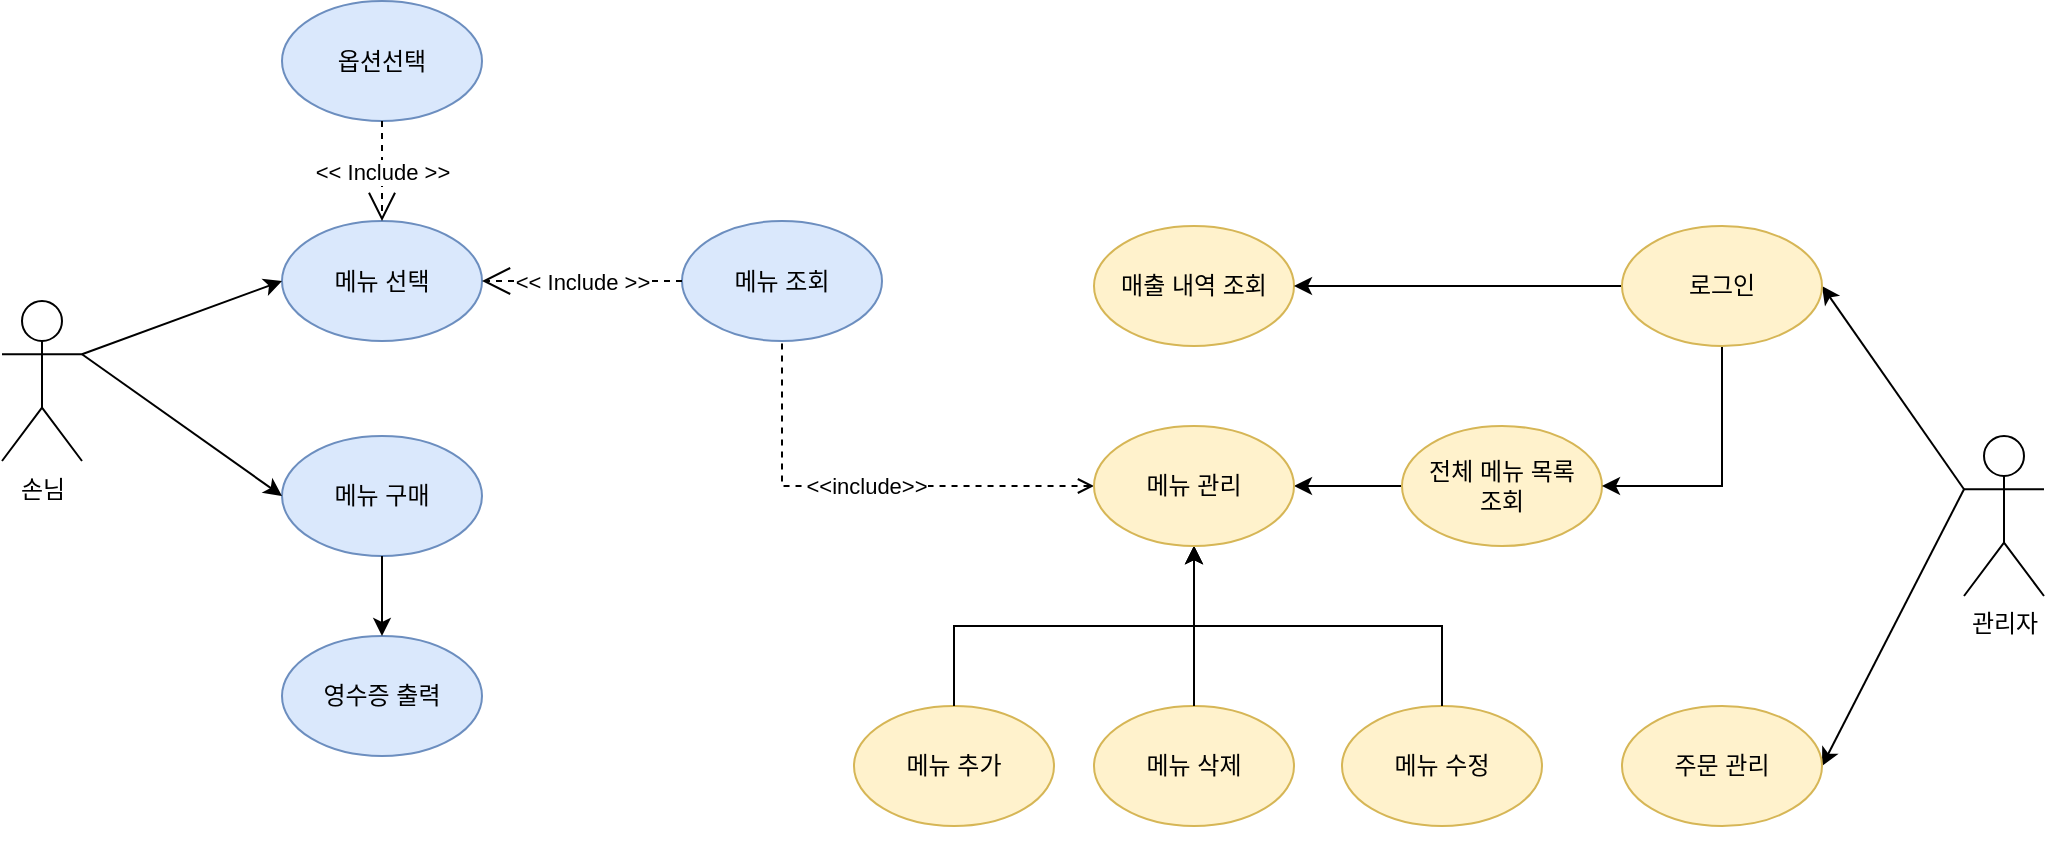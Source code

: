<mxfile version="15.1.0" type="device" pages="4"><diagram name="키오스크 use" id="W5pi7eqJXY3wimiiARVc"><mxGraphModel dx="1422" dy="794" grid="1" gridSize="10" guides="1" tooltips="1" connect="1" arrows="1" fold="1" page="1" pageScale="1" pageWidth="827" pageHeight="1169" background="#ffffff" math="0" shadow="0"><root><mxCell id="bdx2bq-TgTfmiOv8CQV6-0"/><mxCell id="bdx2bq-TgTfmiOv8CQV6-1" parent="bdx2bq-TgTfmiOv8CQV6-0"/><mxCell id="bdx2bq-TgTfmiOv8CQV6-34" style="rounded=0;orthogonalLoop=1;jettySize=auto;html=1;exitX=0;exitY=0.333;exitDx=0;exitDy=0;exitPerimeter=0;entryX=1;entryY=0.5;entryDx=0;entryDy=0;" parent="bdx2bq-TgTfmiOv8CQV6-1" source="bdx2bq-TgTfmiOv8CQV6-3" target="bdx2bq-TgTfmiOv8CQV6-20" edge="1"><mxGeometry relative="1" as="geometry"/></mxCell><mxCell id="bdx2bq-TgTfmiOv8CQV6-52" style="rounded=0;orthogonalLoop=1;jettySize=auto;html=1;exitX=0;exitY=0.333;exitDx=0;exitDy=0;exitPerimeter=0;entryX=1;entryY=0.5;entryDx=0;entryDy=0;endArrow=classic;endFill=1;" parent="bdx2bq-TgTfmiOv8CQV6-1" source="bdx2bq-TgTfmiOv8CQV6-3" target="bdx2bq-TgTfmiOv8CQV6-16" edge="1"><mxGeometry relative="1" as="geometry"/></mxCell><mxCell id="bdx2bq-TgTfmiOv8CQV6-3" value="관리자" style="shape=umlActor;verticalLabelPosition=bottom;verticalAlign=top;html=1;outlineConnect=0;" parent="bdx2bq-TgTfmiOv8CQV6-1" vertex="1"><mxGeometry x="1241" y="390" width="40" height="80" as="geometry"/></mxCell><mxCell id="bdx2bq-TgTfmiOv8CQV6-8" value="매출 내역 조회" style="ellipse;whiteSpace=wrap;html=1;fillColor=#fff2cc;strokeColor=#d6b656;" parent="bdx2bq-TgTfmiOv8CQV6-1" vertex="1"><mxGeometry x="806" y="285" width="100" height="60" as="geometry"/></mxCell><mxCell id="bdx2bq-TgTfmiOv8CQV6-9" value="메뉴 삭제" style="ellipse;whiteSpace=wrap;html=1;fillColor=#fff2cc;strokeColor=#d6b656;" parent="bdx2bq-TgTfmiOv8CQV6-1" vertex="1"><mxGeometry x="806" y="525" width="100" height="60" as="geometry"/></mxCell><mxCell id="bdx2bq-TgTfmiOv8CQV6-13" style="edgeStyle=orthogonalEdgeStyle;rounded=0;orthogonalLoop=1;jettySize=auto;html=1;exitX=0.5;exitY=1;exitDx=0;exitDy=0;" parent="bdx2bq-TgTfmiOv8CQV6-1" source="bdx2bq-TgTfmiOv8CQV6-9" target="bdx2bq-TgTfmiOv8CQV6-9" edge="1"><mxGeometry relative="1" as="geometry"/></mxCell><mxCell id="pL9c_qkuUS0WtvXLZrSc-11" value="&amp;lt;&amp;lt;include&amp;gt;&amp;gt;" style="edgeStyle=orthogonalEdgeStyle;rounded=0;orthogonalLoop=1;jettySize=auto;html=1;exitX=0;exitY=0.5;exitDx=0;exitDy=0;entryX=0.5;entryY=1;entryDx=0;entryDy=0;dashed=1;endArrow=none;endFill=0;startArrow=open;startFill=0;" parent="bdx2bq-TgTfmiOv8CQV6-1" source="bdx2bq-TgTfmiOv8CQV6-21" target="pL9c_qkuUS0WtvXLZrSc-9" edge="1"><mxGeometry relative="1" as="geometry"/></mxCell><mxCell id="hzVxOnlOxVgUZb-Kct-E-1" style="edgeStyle=orthogonalEdgeStyle;rounded=0;orthogonalLoop=1;jettySize=auto;html=1;exitX=0;exitY=0.5;exitDx=0;exitDy=0;entryX=1;entryY=0.5;entryDx=0;entryDy=0;" parent="bdx2bq-TgTfmiOv8CQV6-1" source="bdx2bq-TgTfmiOv8CQV6-14" target="bdx2bq-TgTfmiOv8CQV6-21" edge="1"><mxGeometry relative="1" as="geometry"/></mxCell><mxCell id="bdx2bq-TgTfmiOv8CQV6-14" value="전체 메뉴 목록 &lt;br&gt;조회" style="ellipse;whiteSpace=wrap;html=1;fillColor=#fff2cc;strokeColor=#d6b656;" parent="bdx2bq-TgTfmiOv8CQV6-1" vertex="1"><mxGeometry x="960" y="385" width="100" height="60" as="geometry"/></mxCell><mxCell id="bdx2bq-TgTfmiOv8CQV6-15" value="메뉴 수정" style="ellipse;whiteSpace=wrap;html=1;fillColor=#fff2cc;strokeColor=#d6b656;" parent="bdx2bq-TgTfmiOv8CQV6-1" vertex="1"><mxGeometry x="930" y="525" width="100" height="60" as="geometry"/></mxCell><mxCell id="bdx2bq-TgTfmiOv8CQV6-16" value="주문&amp;nbsp;관리" style="ellipse;whiteSpace=wrap;html=1;fillColor=#fff2cc;strokeColor=#d6b656;" parent="bdx2bq-TgTfmiOv8CQV6-1" vertex="1"><mxGeometry x="1070" y="525" width="100" height="60" as="geometry"/></mxCell><mxCell id="bdx2bq-TgTfmiOv8CQV6-17" value="메뉴 추가" style="ellipse;whiteSpace=wrap;html=1;fillColor=#fff2cc;strokeColor=#d6b656;" parent="bdx2bq-TgTfmiOv8CQV6-1" vertex="1"><mxGeometry x="686" y="525" width="100" height="60" as="geometry"/></mxCell><mxCell id="bdx2bq-TgTfmiOv8CQV6-46" style="edgeStyle=none;rounded=0;orthogonalLoop=1;jettySize=auto;html=1;exitX=0;exitY=0.5;exitDx=0;exitDy=0;entryX=1;entryY=0.5;entryDx=0;entryDy=0;endArrow=classic;endFill=1;" parent="bdx2bq-TgTfmiOv8CQV6-1" source="bdx2bq-TgTfmiOv8CQV6-20" target="bdx2bq-TgTfmiOv8CQV6-8" edge="1"><mxGeometry relative="1" as="geometry"/></mxCell><mxCell id="hzVxOnlOxVgUZb-Kct-E-0" style="edgeStyle=orthogonalEdgeStyle;rounded=0;orthogonalLoop=1;jettySize=auto;html=1;exitX=0.5;exitY=1;exitDx=0;exitDy=0;entryX=1;entryY=0.5;entryDx=0;entryDy=0;" parent="bdx2bq-TgTfmiOv8CQV6-1" source="bdx2bq-TgTfmiOv8CQV6-20" target="bdx2bq-TgTfmiOv8CQV6-14" edge="1"><mxGeometry relative="1" as="geometry"/></mxCell><mxCell id="bdx2bq-TgTfmiOv8CQV6-20" value="로그인" style="ellipse;whiteSpace=wrap;html=1;fillColor=#fff2cc;strokeColor=#d6b656;" parent="bdx2bq-TgTfmiOv8CQV6-1" vertex="1"><mxGeometry x="1070" y="285" width="100" height="60" as="geometry"/></mxCell><mxCell id="bdx2bq-TgTfmiOv8CQV6-49" style="edgeStyle=orthogonalEdgeStyle;rounded=0;orthogonalLoop=1;jettySize=auto;html=1;exitX=0.5;exitY=1;exitDx=0;exitDy=0;entryX=0.5;entryY=0;entryDx=0;entryDy=0;endArrow=none;endFill=0;startArrow=classic;startFill=1;" parent="bdx2bq-TgTfmiOv8CQV6-1" source="bdx2bq-TgTfmiOv8CQV6-21" target="bdx2bq-TgTfmiOv8CQV6-17" edge="1"><mxGeometry relative="1" as="geometry"/></mxCell><mxCell id="bdx2bq-TgTfmiOv8CQV6-50" style="edgeStyle=none;rounded=0;orthogonalLoop=1;jettySize=auto;html=1;exitX=0.5;exitY=1;exitDx=0;exitDy=0;entryX=0.5;entryY=0;entryDx=0;entryDy=0;endArrow=none;endFill=0;startArrow=classic;startFill=1;" parent="bdx2bq-TgTfmiOv8CQV6-1" source="bdx2bq-TgTfmiOv8CQV6-21" target="bdx2bq-TgTfmiOv8CQV6-9" edge="1"><mxGeometry relative="1" as="geometry"/></mxCell><mxCell id="bdx2bq-TgTfmiOv8CQV6-51" style="edgeStyle=orthogonalEdgeStyle;rounded=0;orthogonalLoop=1;jettySize=auto;html=1;exitX=0.5;exitY=1;exitDx=0;exitDy=0;entryX=0.5;entryY=0;entryDx=0;entryDy=0;endArrow=none;endFill=0;startArrow=classic;startFill=1;" parent="bdx2bq-TgTfmiOv8CQV6-1" source="bdx2bq-TgTfmiOv8CQV6-21" target="bdx2bq-TgTfmiOv8CQV6-15" edge="1"><mxGeometry relative="1" as="geometry"/></mxCell><mxCell id="bdx2bq-TgTfmiOv8CQV6-21" value="메뉴 관리" style="ellipse;whiteSpace=wrap;html=1;fillColor=#fff2cc;strokeColor=#d6b656;" parent="bdx2bq-TgTfmiOv8CQV6-1" vertex="1"><mxGeometry x="806" y="385" width="100" height="60" as="geometry"/></mxCell><mxCell id="pL9c_qkuUS0WtvXLZrSc-0" value="손님" style="shape=umlActor;verticalLabelPosition=bottom;verticalAlign=top;html=1;outlineConnect=0;" parent="bdx2bq-TgTfmiOv8CQV6-1" vertex="1"><mxGeometry x="260" y="322.5" width="40" height="80" as="geometry"/></mxCell><mxCell id="pL9c_qkuUS0WtvXLZrSc-1" value="옵션선택" style="ellipse;whiteSpace=wrap;html=1;fillColor=#dae8fc;strokeColor=#6c8ebf;" parent="bdx2bq-TgTfmiOv8CQV6-1" vertex="1"><mxGeometry x="400" y="172.5" width="100" height="60" as="geometry"/></mxCell><mxCell id="pL9c_qkuUS0WtvXLZrSc-2" value="메뉴 선택" style="ellipse;whiteSpace=wrap;html=1;fillColor=#dae8fc;strokeColor=#6c8ebf;" parent="bdx2bq-TgTfmiOv8CQV6-1" vertex="1"><mxGeometry x="400" y="282.5" width="100" height="60" as="geometry"/></mxCell><mxCell id="pL9c_qkuUS0WtvXLZrSc-3" value="메뉴 구매" style="ellipse;whiteSpace=wrap;html=1;direction=west;fillColor=#dae8fc;strokeColor=#6c8ebf;" parent="bdx2bq-TgTfmiOv8CQV6-1" vertex="1"><mxGeometry x="400" y="390" width="100" height="60" as="geometry"/></mxCell><mxCell id="pL9c_qkuUS0WtvXLZrSc-4" value="영수증 출력" style="ellipse;whiteSpace=wrap;html=1;fillColor=#dae8fc;strokeColor=#6c8ebf;" parent="bdx2bq-TgTfmiOv8CQV6-1" vertex="1"><mxGeometry x="400" y="490" width="100" height="60" as="geometry"/></mxCell><mxCell id="pL9c_qkuUS0WtvXLZrSc-5" value="" style="endArrow=classic;html=1;entryX=0;entryY=0.5;entryDx=0;entryDy=0;exitX=1;exitY=0.333;exitDx=0;exitDy=0;exitPerimeter=0;" parent="bdx2bq-TgTfmiOv8CQV6-1" source="pL9c_qkuUS0WtvXLZrSc-0" target="pL9c_qkuUS0WtvXLZrSc-2" edge="1"><mxGeometry width="50" height="50" relative="1" as="geometry"><mxPoint x="300" y="372.5" as="sourcePoint"/><mxPoint x="350" y="322.5" as="targetPoint"/></mxGeometry></mxCell><mxCell id="pL9c_qkuUS0WtvXLZrSc-6" value="" style="endArrow=classic;html=1;entryX=1;entryY=0.5;entryDx=0;entryDy=0;exitX=1;exitY=0.333;exitDx=0;exitDy=0;exitPerimeter=0;" parent="bdx2bq-TgTfmiOv8CQV6-1" source="pL9c_qkuUS0WtvXLZrSc-0" target="pL9c_qkuUS0WtvXLZrSc-3" edge="1"><mxGeometry width="50" height="50" relative="1" as="geometry"><mxPoint x="350" y="402.5" as="sourcePoint"/><mxPoint x="400" y="352.5" as="targetPoint"/><Array as="points"/></mxGeometry></mxCell><mxCell id="pL9c_qkuUS0WtvXLZrSc-7" value="" style="endArrow=classic;html=1;exitX=0.5;exitY=0;exitDx=0;exitDy=0;entryX=0.5;entryY=0;entryDx=0;entryDy=0;" parent="bdx2bq-TgTfmiOv8CQV6-1" source="pL9c_qkuUS0WtvXLZrSc-3" target="pL9c_qkuUS0WtvXLZrSc-4" edge="1"><mxGeometry width="50" height="50" relative="1" as="geometry"><mxPoint x="510" y="432.5" as="sourcePoint"/><mxPoint x="560" y="382.5" as="targetPoint"/></mxGeometry></mxCell><mxCell id="pL9c_qkuUS0WtvXLZrSc-8" value="&amp;lt;&amp;lt; Include &amp;gt;&amp;gt;" style="endArrow=open;endSize=12;dashed=1;html=1;exitX=0.5;exitY=1;exitDx=0;exitDy=0;entryX=0.5;entryY=0;entryDx=0;entryDy=0;" parent="bdx2bq-TgTfmiOv8CQV6-1" source="pL9c_qkuUS0WtvXLZrSc-1" target="pL9c_qkuUS0WtvXLZrSc-2" edge="1"><mxGeometry width="160" relative="1" as="geometry"><mxPoint x="480" y="372.5" as="sourcePoint"/><mxPoint x="640" y="372.5" as="targetPoint"/></mxGeometry></mxCell><mxCell id="pL9c_qkuUS0WtvXLZrSc-9" value="메뉴 조회" style="ellipse;whiteSpace=wrap;html=1;fillColor=#dae8fc;strokeColor=#6c8ebf;" parent="bdx2bq-TgTfmiOv8CQV6-1" vertex="1"><mxGeometry x="600" y="282.5" width="100" height="60" as="geometry"/></mxCell><mxCell id="pL9c_qkuUS0WtvXLZrSc-10" value="&amp;lt;&amp;lt; Include &amp;gt;&amp;gt;" style="endArrow=open;endSize=12;dashed=1;html=1;exitX=0;exitY=0.5;exitDx=0;exitDy=0;entryX=1;entryY=0.5;entryDx=0;entryDy=0;" parent="bdx2bq-TgTfmiOv8CQV6-1" source="pL9c_qkuUS0WtvXLZrSc-9" target="pL9c_qkuUS0WtvXLZrSc-2" edge="1"><mxGeometry width="160" relative="1" as="geometry"><mxPoint x="460" y="242.5" as="sourcePoint"/><mxPoint x="460" y="292.5" as="targetPoint"/></mxGeometry></mxCell></root></mxGraphModel></diagram><diagram name="고객(최종)" id="PJmGmETXR-lM1lDgx01o"><mxGraphModel dx="1422" dy="794" grid="1" gridSize="10" guides="1" tooltips="1" connect="1" arrows="1" fold="1" page="1" pageScale="1" pageWidth="827" pageHeight="1169" math="0" shadow="0"><root><mxCell id="Ragdrw145spmiI0KgBXr-0"/><mxCell id="Ragdrw145spmiI0KgBXr-1" parent="Ragdrw145spmiI0KgBXr-0"/><mxCell id="Ragdrw145spmiI0KgBXr-2" value="저장된 메뉴&lt;br&gt;&amp;nbsp;불러오기" style="shape=parallelogram;perimeter=parallelogramPerimeter;whiteSpace=wrap;html=1;fixedSize=1;" vertex="1" parent="Ragdrw145spmiI0KgBXr-1"><mxGeometry x="652" y="170" width="120" height="60" as="geometry"/></mxCell><mxCell id="Ragdrw145spmiI0KgBXr-3" value="고객" style="rounded=1;whiteSpace=wrap;html=1;" vertex="1" parent="Ragdrw145spmiI0KgBXr-1"><mxGeometry x="430" y="280" width="120" height="60" as="geometry"/></mxCell><mxCell id="Ragdrw145spmiI0KgBXr-4" value="메뉴 조회" style="rounded=0;whiteSpace=wrap;html=1;" vertex="1" parent="Ragdrw145spmiI0KgBXr-1"><mxGeometry x="652" y="280" width="120" height="60" as="geometry"/></mxCell><mxCell id="Ragdrw145spmiI0KgBXr-5" value="메뉴 선택" style="rounded=0;whiteSpace=wrap;html=1;" vertex="1" parent="Ragdrw145spmiI0KgBXr-1"><mxGeometry x="652" y="390" width="120" height="60" as="geometry"/></mxCell><mxCell id="Ragdrw145spmiI0KgBXr-6" value="옵션 선택" style="rhombus;whiteSpace=wrap;html=1;" vertex="1" parent="Ragdrw145spmiI0KgBXr-1"><mxGeometry x="640" y="510" width="144" height="80" as="geometry"/></mxCell><mxCell id="Ragdrw145spmiI0KgBXr-7" value="" style="endArrow=classic;html=1;exitX=0.5;exitY=1;exitDx=0;exitDy=0;entryX=0.5;entryY=0;entryDx=0;entryDy=0;" edge="1" parent="Ragdrw145spmiI0KgBXr-1" source="Ragdrw145spmiI0KgBXr-6" target="Ragdrw145spmiI0KgBXr-11"><mxGeometry relative="1" as="geometry"><mxPoint x="650" y="750" as="sourcePoint"/><mxPoint x="644" y="620" as="targetPoint"/></mxGeometry></mxCell><mxCell id="Ragdrw145spmiI0KgBXr-8" value="YES" style="edgeLabel;resizable=0;html=1;align=center;verticalAlign=middle;" connectable="0" vertex="1" parent="Ragdrw145spmiI0KgBXr-7"><mxGeometry relative="1" as="geometry"/></mxCell><mxCell id="Ragdrw145spmiI0KgBXr-9" value="NO" style="endArrow=classic;html=1;exitX=1;exitY=0.5;exitDx=0;exitDy=0;entryX=1;entryY=0.5;entryDx=0;entryDy=0;edgeStyle=orthogonalEdgeStyle;" edge="1" parent="Ragdrw145spmiI0KgBXr-1" source="Ragdrw145spmiI0KgBXr-6" target="Ragdrw145spmiI0KgBXr-13"><mxGeometry relative="1" as="geometry"><mxPoint x="790" y="550" as="sourcePoint"/><mxPoint x="784" y="740" as="targetPoint"/><Array as="points"><mxPoint x="830" y="550"/><mxPoint x="830" y="760"/></Array></mxGeometry></mxCell><mxCell id="Ragdrw145spmiI0KgBXr-10" value="NO" style="edgeLabel;resizable=0;html=1;align=center;verticalAlign=middle;" connectable="0" vertex="1" parent="Ragdrw145spmiI0KgBXr-9"><mxGeometry relative="1" as="geometry"><mxPoint y="-4" as="offset"/></mxGeometry></mxCell><mxCell id="Ragdrw145spmiI0KgBXr-11" value="추가 금액" style="rounded=0;whiteSpace=wrap;html=1;" vertex="1" parent="Ragdrw145spmiI0KgBXr-1"><mxGeometry x="652" y="630" width="120" height="60" as="geometry"/></mxCell><mxCell id="Ragdrw145spmiI0KgBXr-12" value="" style="endArrow=classic;html=1;exitX=0.5;exitY=1;exitDx=0;exitDy=0;entryX=0.5;entryY=0;entryDx=0;entryDy=0;" edge="1" parent="Ragdrw145spmiI0KgBXr-1" source="Ragdrw145spmiI0KgBXr-11" target="Ragdrw145spmiI0KgBXr-13"><mxGeometry width="50" height="50" relative="1" as="geometry"><mxPoint x="680" y="770" as="sourcePoint"/><mxPoint x="640" y="800" as="targetPoint"/></mxGeometry></mxCell><mxCell id="ZtacDN1CnHcmPvgqfP3o-1" value="" style="edgeStyle=orthogonalEdgeStyle;rounded=0;orthogonalLoop=1;jettySize=auto;html=1;" edge="1" parent="Ragdrw145spmiI0KgBXr-1" source="Ragdrw145spmiI0KgBXr-13" target="ZtacDN1CnHcmPvgqfP3o-0"><mxGeometry relative="1" as="geometry"/></mxCell><mxCell id="Ragdrw145spmiI0KgBXr-13" value="결제" style="rounded=0;whiteSpace=wrap;html=1;" vertex="1" parent="Ragdrw145spmiI0KgBXr-1"><mxGeometry x="652" y="730" width="120" height="60" as="geometry"/></mxCell><mxCell id="Ragdrw145spmiI0KgBXr-14" value="" style="endArrow=classic;html=1;exitX=1;exitY=0.5;exitDx=0;exitDy=0;entryX=0;entryY=0.5;entryDx=0;entryDy=0;" edge="1" parent="Ragdrw145spmiI0KgBXr-1" source="Ragdrw145spmiI0KgBXr-3" target="Ragdrw145spmiI0KgBXr-4"><mxGeometry width="50" height="50" relative="1" as="geometry"><mxPoint x="550" y="320" as="sourcePoint"/><mxPoint x="650" y="310" as="targetPoint"/></mxGeometry></mxCell><mxCell id="Ragdrw145spmiI0KgBXr-15" value="" style="endArrow=classic;html=1;exitX=0.5;exitY=1;exitDx=0;exitDy=0;entryX=0.5;entryY=0;entryDx=0;entryDy=0;" edge="1" parent="Ragdrw145spmiI0KgBXr-1" source="Ragdrw145spmiI0KgBXr-4" target="Ragdrw145spmiI0KgBXr-5"><mxGeometry width="50" height="50" relative="1" as="geometry"><mxPoint x="630" y="430" as="sourcePoint"/><mxPoint x="714" y="380" as="targetPoint"/></mxGeometry></mxCell><mxCell id="Ragdrw145spmiI0KgBXr-16" value="" style="endArrow=classic;html=1;entryX=0.5;entryY=0;entryDx=0;entryDy=0;exitX=0.5;exitY=1;exitDx=0;exitDy=0;" edge="1" parent="Ragdrw145spmiI0KgBXr-1" source="Ragdrw145spmiI0KgBXr-5" target="Ragdrw145spmiI0KgBXr-6"><mxGeometry width="50" height="50" relative="1" as="geometry"><mxPoint x="630" y="670" as="sourcePoint"/><mxPoint x="680" y="620" as="targetPoint"/></mxGeometry></mxCell><mxCell id="Ragdrw145spmiI0KgBXr-17" value="" style="endArrow=classic;html=1;exitX=0.5;exitY=1;exitDx=0;exitDy=0;entryX=0.5;entryY=0;entryDx=0;entryDy=0;" edge="1" parent="Ragdrw145spmiI0KgBXr-1" source="Ragdrw145spmiI0KgBXr-2" target="Ragdrw145spmiI0KgBXr-4"><mxGeometry width="50" height="50" relative="1" as="geometry"><mxPoint x="630" y="430" as="sourcePoint"/><mxPoint x="680" y="380" as="targetPoint"/></mxGeometry></mxCell><mxCell id="Ragdrw145spmiI0KgBXr-19" value="영수증 출력" style="rhombus;whiteSpace=wrap;html=1;" vertex="1" parent="Ragdrw145spmiI0KgBXr-1"><mxGeometry x="640" y="960" width="144" height="80" as="geometry"/></mxCell><mxCell id="Ragdrw145spmiI0KgBXr-20" value="NO" style="endArrow=classic;html=1;exitX=1;exitY=0.5;exitDx=0;exitDy=0;entryX=1;entryY=0.5;entryDx=0;entryDy=0;edgeStyle=orthogonalEdgeStyle;" edge="1" parent="Ragdrw145spmiI0KgBXr-1" source="Ragdrw145spmiI0KgBXr-19" target="Ragdrw145spmiI0KgBXr-24"><mxGeometry relative="1" as="geometry"><mxPoint x="792.0" y="990" as="sourcePoint"/><mxPoint x="784" y="1080" as="targetPoint"/><Array as="points"><mxPoint x="830" y="1000"/><mxPoint x="830" y="1120"/></Array></mxGeometry></mxCell><mxCell id="Ragdrw145spmiI0KgBXr-21" value="NO" style="edgeLabel;resizable=0;html=1;align=center;verticalAlign=middle;" connectable="0" vertex="1" parent="Ragdrw145spmiI0KgBXr-20"><mxGeometry relative="1" as="geometry"/></mxCell><mxCell id="Ragdrw145spmiI0KgBXr-22" value="NO" style="endArrow=classic;html=1;exitX=0.5;exitY=1;exitDx=0;exitDy=0;entryX=0.5;entryY=0;entryDx=0;entryDy=0;" edge="1" parent="Ragdrw145spmiI0KgBXr-1" target="Ragdrw145spmiI0KgBXr-24" source="Ragdrw145spmiI0KgBXr-19"><mxGeometry relative="1" as="geometry"><mxPoint x="640" y="1000" as="sourcePoint"/><mxPoint x="640" y="1080" as="targetPoint"/><mxPoint as="offset"/></mxGeometry></mxCell><mxCell id="Ragdrw145spmiI0KgBXr-23" value="YES" style="edgeLabel;resizable=0;html=1;align=center;verticalAlign=middle;" connectable="0" vertex="1" parent="Ragdrw145spmiI0KgBXr-22"><mxGeometry relative="1" as="geometry"/></mxCell><mxCell id="N999GDfpPTPam40AO7CW-1" value="" style="edgeStyle=orthogonalEdgeStyle;rounded=0;orthogonalLoop=1;jettySize=auto;html=1;" edge="1" parent="Ragdrw145spmiI0KgBXr-1" source="Ragdrw145spmiI0KgBXr-24" target="Ragdrw145spmiI0KgBXr-26"><mxGeometry relative="1" as="geometry"/></mxCell><mxCell id="Ragdrw145spmiI0KgBXr-24" value="구매 확정" style="rounded=0;whiteSpace=wrap;html=1;" vertex="1" parent="Ragdrw145spmiI0KgBXr-1"><mxGeometry x="640" y="1090" width="146" height="60" as="geometry"/></mxCell><mxCell id="Ragdrw145spmiI0KgBXr-26" value="주문관리&lt;br&gt;연결&lt;br&gt;&lt;span style=&quot;font-size: 20px&quot;&gt;①&lt;/span&gt;" style="ellipse;whiteSpace=wrap;html=1;aspect=fixed;" vertex="1" parent="Ragdrw145spmiI0KgBXr-1"><mxGeometry x="673" y="1209" width="80" height="80" as="geometry"/></mxCell><mxCell id="Ragdrw145spmiI0KgBXr-27" value="- Session으로 임시보관" style="text;html=1;strokeColor=none;fillColor=none;align=center;verticalAlign=middle;whiteSpace=wrap;rounded=0;fontStyle=0" vertex="1" parent="Ragdrw145spmiI0KgBXr-1"><mxGeometry x="484.5" y="1110" width="134" height="20" as="geometry"/></mxCell><mxCell id="ZtacDN1CnHcmPvgqfP3o-7" value="NO" style="edgeStyle=orthogonalEdgeStyle;rounded=0;orthogonalLoop=1;jettySize=auto;html=1;exitX=1;exitY=0.5;exitDx=0;exitDy=0;entryX=1;entryY=0.5;entryDx=0;entryDy=0;" edge="1" parent="Ragdrw145spmiI0KgBXr-1" source="ZtacDN1CnHcmPvgqfP3o-0" target="Ragdrw145spmiI0KgBXr-5"><mxGeometry relative="1" as="geometry"><Array as="points"><mxPoint x="880" y="880"/><mxPoint x="880" y="420"/></Array></mxGeometry></mxCell><mxCell id="ZtacDN1CnHcmPvgqfP3o-8" value="YES" style="edgeStyle=orthogonalEdgeStyle;rounded=0;orthogonalLoop=1;jettySize=auto;html=1;" edge="1" parent="Ragdrw145spmiI0KgBXr-1" source="ZtacDN1CnHcmPvgqfP3o-0" target="Ragdrw145spmiI0KgBXr-19"><mxGeometry relative="1" as="geometry"/></mxCell><mxCell id="ZtacDN1CnHcmPvgqfP3o-0" value="결제 성공여부" style="rhombus;whiteSpace=wrap;html=1;rounded=0;" vertex="1" parent="Ragdrw145spmiI0KgBXr-1"><mxGeometry x="638.5" y="840" width="147" height="80" as="geometry"/></mxCell><mxCell id="ZtacDN1CnHcmPvgqfP3o-2" value="" style="strokeWidth=2;html=1;shape=mxgraph.flowchart.annotation_2;align=left;labelPosition=right;pointerEvents=1;rotation=-180;" vertex="1" parent="Ragdrw145spmiI0KgBXr-1"><mxGeometry x="623" y="860" width="20" height="40" as="geometry"/></mxCell><mxCell id="ZtacDN1CnHcmPvgqfP3o-3" value="시간내에 결제(30초)" style="text;html=1;strokeColor=none;fillColor=none;align=center;verticalAlign=middle;whiteSpace=wrap;rounded=0;" vertex="1" parent="Ragdrw145spmiI0KgBXr-1"><mxGeometry x="503" y="870" width="120" height="20" as="geometry"/></mxCell><mxCell id="ZtacDN1CnHcmPvgqfP3o-10" value="" style="strokeWidth=2;html=1;shape=mxgraph.flowchart.annotation_2;align=left;labelPosition=right;pointerEvents=1;" vertex="1" parent="Ragdrw145spmiI0KgBXr-1"><mxGeometry x="766" y="180" width="20" height="40" as="geometry"/></mxCell><mxCell id="ZtacDN1CnHcmPvgqfP3o-11" value="- 최초 1회만 DB에서 불러온다&lt;br&gt;- 수정이 없을 때는 저장된 데이터를 불러온다" style="text;html=1;strokeColor=none;fillColor=none;align=left;verticalAlign=middle;whiteSpace=wrap;rounded=0;" vertex="1" parent="Ragdrw145spmiI0KgBXr-1"><mxGeometry x="784" y="190" width="250" height="20" as="geometry"/></mxCell><mxCell id="ZtacDN1CnHcmPvgqfP3o-12" value="" style="strokeWidth=2;html=1;shape=mxgraph.flowchart.annotation_2;align=left;labelPosition=right;pointerEvents=1;rotation=-180;" vertex="1" parent="Ragdrw145spmiI0KgBXr-1"><mxGeometry x="618.5" y="1100" width="20" height="40" as="geometry"/></mxCell></root></mxGraphModel></diagram><diagram name="관리자연결/로그인" id="ybm_GI4gCHDGLOy2ZY4P"><mxGraphModel dx="1422" dy="794" grid="1" gridSize="10" guides="1" tooltips="1" connect="1" arrows="1" fold="1" page="1" pageScale="1" pageWidth="827" pageHeight="1169" math="0" shadow="0"><root><mxCell id="WdRVpk95okte3Zos3IO3-0"/><mxCell id="WdRVpk95okte3Zos3IO3-1" parent="WdRVpk95okte3Zos3IO3-0"/><mxCell id="CqzbUbmzoEdwaM6lPg6l-0" value="" style="edgeStyle=orthogonalEdgeStyle;rounded=0;orthogonalLoop=1;jettySize=auto;html=1;fontColor=#000000;" edge="1" parent="WdRVpk95okte3Zos3IO3-1" source="WdRVpk95okte3Zos3IO3-2" target="WdRVpk95okte3Zos3IO3-3"><mxGeometry relative="1" as="geometry"/></mxCell><mxCell id="WdRVpk95okte3Zos3IO3-2" value="고객&lt;br&gt;①" style="ellipse;whiteSpace=wrap;html=1;aspect=fixed;fontSize=20;" vertex="1" parent="WdRVpk95okte3Zos3IO3-1"><mxGeometry x="54" y="20" width="80" height="80" as="geometry"/></mxCell><mxCell id="WdRVpk95okte3Zos3IO3-3" value="주문관리" style="whiteSpace=wrap;html=1;" vertex="1" parent="WdRVpk95okte3Zos3IO3-1"><mxGeometry x="194" y="30" width="120" height="60" as="geometry"/></mxCell><mxCell id="WdRVpk95okte3Zos3IO3-5" value="" style="endArrow=classic;html=1;exitX=0.5;exitY=1;exitDx=0;exitDy=0;entryX=0.5;entryY=0;entryDx=0;entryDy=0;" edge="1" parent="WdRVpk95okte3Zos3IO3-1" source="WdRVpk95okte3Zos3IO3-3" target="WdRVpk95okte3Zos3IO3-6"><mxGeometry width="50" height="50" relative="1" as="geometry"><mxPoint x="384" y="100" as="sourcePoint"/><mxPoint x="374" y="-70" as="targetPoint"/></mxGeometry></mxCell><mxCell id="WdRVpk95okte3Zos3IO3-6" value="주문 취소" style="rhombus;whiteSpace=wrap;html=1;" vertex="1" parent="WdRVpk95okte3Zos3IO3-1"><mxGeometry x="182" y="130" width="144" height="80" as="geometry"/></mxCell><mxCell id="WdRVpk95okte3Zos3IO3-7" value="" style="endArrow=classic;html=1;exitX=0.5;exitY=1;exitDx=0;exitDy=0;entryX=0.5;entryY=0;entryDx=0;entryDy=0;" edge="1" parent="WdRVpk95okte3Zos3IO3-1" source="WdRVpk95okte3Zos3IO3-6" target="WdRVpk95okte3Zos3IO3-9"><mxGeometry relative="1" as="geometry"><mxPoint x="334" y="230" as="sourcePoint"/><mxPoint x="434" y="230" as="targetPoint"/></mxGeometry></mxCell><mxCell id="WdRVpk95okte3Zos3IO3-8" value="YES" style="edgeLabel;resizable=0;html=1;align=center;verticalAlign=middle;" connectable="0" vertex="1" parent="WdRVpk95okte3Zos3IO3-7"><mxGeometry relative="1" as="geometry"/></mxCell><mxCell id="WdRVpk95okte3Zos3IO3-9" value="취소 완료 및 &lt;br&gt;환불 처리" style="whiteSpace=wrap;html=1;" vertex="1" parent="WdRVpk95okte3Zos3IO3-1"><mxGeometry x="194" y="250" width="120" height="60" as="geometry"/></mxCell><mxCell id="WdRVpk95okte3Zos3IO3-10" value="" style="endArrow=classic;html=1;exitX=1;exitY=0.5;exitDx=0;exitDy=0;" edge="1" parent="WdRVpk95okte3Zos3IO3-1" source="WdRVpk95okte3Zos3IO3-6"><mxGeometry relative="1" as="geometry"><mxPoint x="326" y="169.5" as="sourcePoint"/><mxPoint x="394" y="170" as="targetPoint"/></mxGeometry></mxCell><mxCell id="WdRVpk95okte3Zos3IO3-11" value="NO" style="edgeLabel;resizable=0;html=1;align=center;verticalAlign=middle;" connectable="0" vertex="1" parent="WdRVpk95okte3Zos3IO3-10"><mxGeometry relative="1" as="geometry"/></mxCell><mxCell id="WdRVpk95okte3Zos3IO3-12" value="구매확정 완료" style="whiteSpace=wrap;html=1;" vertex="1" parent="WdRVpk95okte3Zos3IO3-1"><mxGeometry x="394" y="140" width="120" height="60" as="geometry"/></mxCell><mxCell id="WdRVpk95okte3Zos3IO3-13" value="" style="endArrow=none;html=1;" edge="1" parent="WdRVpk95okte3Zos3IO3-1"><mxGeometry width="50" height="50" relative="1" as="geometry"><mxPoint x="4" y="330" as="sourcePoint"/><mxPoint x="824" y="330" as="targetPoint"/></mxGeometry></mxCell><mxCell id="WdRVpk95okte3Zos3IO3-14" value="관리자 페이지 접속" style="rounded=1;whiteSpace=wrap;html=1;" vertex="1" parent="WdRVpk95okte3Zos3IO3-1"><mxGeometry x="34" y="404" width="120" height="60" as="geometry"/></mxCell><mxCell id="WdRVpk95okte3Zos3IO3-15" value="로그인" style="whiteSpace=wrap;html=1;" vertex="1" parent="WdRVpk95okte3Zos3IO3-1"><mxGeometry x="214" y="404" width="120" height="60" as="geometry"/></mxCell><mxCell id="WdRVpk95okte3Zos3IO3-16" value="비밀번호 확인" style="rhombus;whiteSpace=wrap;html=1;" vertex="1" parent="WdRVpk95okte3Zos3IO3-1"><mxGeometry x="202" y="504" width="144" height="80" as="geometry"/></mxCell><mxCell id="WdRVpk95okte3Zos3IO3-17" value="로그인 성공" style="shape=document;whiteSpace=wrap;html=1;boundedLbl=1;" vertex="1" parent="WdRVpk95okte3Zos3IO3-1"><mxGeometry x="214" y="624" width="120" height="50" as="geometry"/></mxCell><mxCell id="WdRVpk95okte3Zos3IO3-18" value="②" style="ellipse;whiteSpace=wrap;html=1;aspect=fixed;fontSize=20;" vertex="1" parent="WdRVpk95okte3Zos3IO3-1"><mxGeometry x="234" y="714" width="80" height="80" as="geometry"/></mxCell><mxCell id="WdRVpk95okte3Zos3IO3-19" value="" style="endArrow=classic;html=1;fontSize=20;exitX=1;exitY=0.5;exitDx=0;exitDy=0;entryX=1;entryY=0.5;entryDx=0;entryDy=0;" edge="1" parent="WdRVpk95okte3Zos3IO3-1" source="WdRVpk95okte3Zos3IO3-16" target="WdRVpk95okte3Zos3IO3-15"><mxGeometry relative="1" as="geometry"><mxPoint x="338" y="543.41" as="sourcePoint"/><mxPoint x="414" y="374" as="targetPoint"/><Array as="points"><mxPoint x="414" y="544"/><mxPoint x="414" y="434"/></Array></mxGeometry></mxCell><mxCell id="WdRVpk95okte3Zos3IO3-20" value="NO" style="edgeLabel;resizable=0;html=1;align=center;verticalAlign=middle;" connectable="0" vertex="1" parent="WdRVpk95okte3Zos3IO3-19"><mxGeometry relative="1" as="geometry"/></mxCell><mxCell id="WdRVpk95okte3Zos3IO3-21" value="" style="endArrow=classic;html=1;fontSize=20;exitX=0.5;exitY=1;exitDx=0;exitDy=0;entryX=0.5;entryY=0;entryDx=0;entryDy=0;" edge="1" parent="WdRVpk95okte3Zos3IO3-1" source="WdRVpk95okte3Zos3IO3-16" target="WdRVpk95okte3Zos3IO3-17"><mxGeometry relative="1" as="geometry"><mxPoint x="274" y="484.0" as="sourcePoint"/><mxPoint x="374" y="484.0" as="targetPoint"/></mxGeometry></mxCell><mxCell id="WdRVpk95okte3Zos3IO3-22" value="YES" style="edgeLabel;resizable=0;html=1;align=center;verticalAlign=middle;" connectable="0" vertex="1" parent="WdRVpk95okte3Zos3IO3-21"><mxGeometry relative="1" as="geometry"/></mxCell><mxCell id="WdRVpk95okte3Zos3IO3-24" value="" style="endArrow=classic;html=1;fontSize=20;exitX=0.5;exitY=1;exitDx=0;exitDy=0;entryX=0.5;entryY=0;entryDx=0;entryDy=0;" edge="1" parent="WdRVpk95okte3Zos3IO3-1" source="WdRVpk95okte3Zos3IO3-15" target="WdRVpk95okte3Zos3IO3-16"><mxGeometry width="50" height="50" relative="1" as="geometry"><mxPoint x="273.41" y="459" as="sourcePoint"/><mxPoint x="273.41" y="504" as="targetPoint"/></mxGeometry></mxCell><mxCell id="WdRVpk95okte3Zos3IO3-25" value="" style="endArrow=classic;html=1;fontSize=20;entryX=0.5;entryY=0;entryDx=0;entryDy=0;" edge="1" parent="WdRVpk95okte3Zos3IO3-1" target="WdRVpk95okte3Zos3IO3-18"><mxGeometry width="50" height="50" relative="1" as="geometry"><mxPoint x="274" y="668" as="sourcePoint"/><mxPoint x="294" y="424" as="targetPoint"/></mxGeometry></mxCell><mxCell id="WdRVpk95okte3Zos3IO3-26" value="&lt;font style=&quot;font-size: 12px&quot;&gt;- Session에서 List내용 삭제 후 저장&lt;/font&gt;" style="text;html=1;strokeColor=none;fillColor=none;align=center;verticalAlign=middle;whiteSpace=wrap;rounded=0;fontSize=20;fontColor=#170000;" vertex="1" parent="WdRVpk95okte3Zos3IO3-1"><mxGeometry x="334" y="270" width="194" height="20" as="geometry"/></mxCell><mxCell id="CqzbUbmzoEdwaM6lPg6l-1" value="" style="strokeWidth=2;html=1;shape=mxgraph.flowchart.annotation_2;align=left;labelPosition=right;pointerEvents=1;fontColor=#000000;" vertex="1" parent="WdRVpk95okte3Zos3IO3-1"><mxGeometry x="314" y="40" width="20" height="40" as="geometry"/></mxCell><mxCell id="CqzbUbmzoEdwaM6lPg6l-2" value="- 고객이 주문한 주문내역 확인" style="text;html=1;strokeColor=none;fillColor=none;align=center;verticalAlign=middle;whiteSpace=wrap;rounded=0;fontColor=#000000;" vertex="1" parent="WdRVpk95okte3Zos3IO3-1"><mxGeometry x="334" y="50" width="170" height="20" as="geometry"/></mxCell><mxCell id="CqzbUbmzoEdwaM6lPg6l-3" value="" style="strokeWidth=2;html=1;shape=mxgraph.flowchart.annotation_2;align=left;labelPosition=right;pointerEvents=1;fontColor=#000000;" vertex="1" parent="WdRVpk95okte3Zos3IO3-1"><mxGeometry x="314" y="260" width="20" height="40" as="geometry"/></mxCell><mxCell id="CqzbUbmzoEdwaM6lPg6l-5" value="" style="endArrow=classic;startArrow=classic;html=1;fontColor=#170000;exitX=1;exitY=0.5;exitDx=0;exitDy=0;entryX=0;entryY=0.5;entryDx=0;entryDy=0;" edge="1" parent="WdRVpk95okte3Zos3IO3-1" source="WdRVpk95okte3Zos3IO3-14" target="WdRVpk95okte3Zos3IO3-15"><mxGeometry width="50" height="50" relative="1" as="geometry"><mxPoint x="540" y="800" as="sourcePoint"/><mxPoint x="590" y="750" as="targetPoint"/></mxGeometry></mxCell></root></mxGraphModel></diagram><diagram name="관리자 상품관리" id="iTVXjqIIUv1BrLBsfzjj"><mxGraphModel dx="1422" dy="1963" grid="1" gridSize="10" guides="1" tooltips="1" connect="1" arrows="1" fold="1" page="1" pageScale="1" pageWidth="827" pageHeight="1169" background="#ffffff" math="0" shadow="0"><root><mxCell id="_vW_CtrZc3dBZaglODaG-0"/><mxCell id="_vW_CtrZc3dBZaglODaG-1" parent="_vW_CtrZc3dBZaglODaG-0"/><mxCell id="gYhn4b-y5S91NOG0u6M--1" style="edgeStyle=orthogonalEdgeStyle;rounded=0;orthogonalLoop=1;jettySize=auto;html=1;exitX=0.5;exitY=1;exitDx=0;exitDy=0;entryX=0.5;entryY=0;entryDx=0;entryDy=0;" parent="_vW_CtrZc3dBZaglODaG-1" source="mdIt4jO1QlUub3Uxq0Mg-7" target="gYhn4b-y5S91NOG0u6M--0" edge="1"><mxGeometry relative="1" as="geometry"/></mxCell><mxCell id="gYhn4b-y5S91NOG0u6M--2" style="edgeStyle=orthogonalEdgeStyle;rounded=0;orthogonalLoop=1;jettySize=auto;html=1;exitX=0.5;exitY=1;exitDx=0;exitDy=0;entryX=0.5;entryY=0;entryDx=0;entryDy=0;" parent="_vW_CtrZc3dBZaglODaG-1" source="mdIt4jO1QlUub3Uxq0Mg-7" target="mdIt4jO1QlUub3Uxq0Mg-10" edge="1"><mxGeometry relative="1" as="geometry"/></mxCell><mxCell id="mdIt4jO1QlUub3Uxq0Mg-7" value="&lt;span style=&quot;font-size: 20px&quot;&gt;②&lt;/span&gt;" style="ellipse;whiteSpace=wrap;html=1;" parent="_vW_CtrZc3dBZaglODaG-1" vertex="1"><mxGeometry x="435" y="-90" width="50" height="50" as="geometry"/></mxCell><mxCell id="mdIt4jO1QlUub3Uxq0Mg-9" value="DB" style="shape=cylinder3;whiteSpace=wrap;html=1;boundedLbl=1;backgroundOutline=1;size=15;" parent="_vW_CtrZc3dBZaglODaG-1" vertex="1"><mxGeometry x="760" y="830" width="120" height="70" as="geometry"/></mxCell><mxCell id="mdIt4jO1QlUub3Uxq0Mg-58" style="edgeStyle=orthogonalEdgeStyle;rounded=0;orthogonalLoop=1;jettySize=auto;html=1;exitX=0.5;exitY=1;exitDx=0;exitDy=0;entryX=0.5;entryY=0;entryDx=0;entryDy=0;" parent="_vW_CtrZc3dBZaglODaG-1" source="mdIt4jO1QlUub3Uxq0Mg-10" target="mdIt4jO1QlUub3Uxq0Mg-11" edge="1"><mxGeometry relative="1" as="geometry"/></mxCell><mxCell id="mdIt4jO1QlUub3Uxq0Mg-10" value="매출 내역 조회" style="rounded=0;whiteSpace=wrap;html=1;" parent="_vW_CtrZc3dBZaglODaG-1" vertex="1"><mxGeometry x="100" y="60" width="120" height="60" as="geometry"/></mxCell><mxCell id="mdIt4jO1QlUub3Uxq0Mg-24" style="edgeStyle=orthogonalEdgeStyle;rounded=0;orthogonalLoop=1;jettySize=auto;html=1;exitX=0.5;exitY=1;exitDx=0;exitDy=0;entryX=0.5;entryY=0;entryDx=0;entryDy=0;" parent="_vW_CtrZc3dBZaglODaG-1" source="mdIt4jO1QlUub3Uxq0Mg-11" target="mdIt4jO1QlUub3Uxq0Mg-17" edge="1"><mxGeometry relative="1" as="geometry"/></mxCell><mxCell id="mdIt4jO1QlUub3Uxq0Mg-11" value="전체내역" style="rounded=0;whiteSpace=wrap;html=1;" parent="_vW_CtrZc3dBZaglODaG-1" vertex="1"><mxGeometry x="100" y="180" width="120" height="60" as="geometry"/></mxCell><mxCell id="mdIt4jO1QlUub3Uxq0Mg-31" value="&lt;ul&gt;&lt;li&gt;달력형식으로 표현&lt;/li&gt;&lt;li&gt;날짜&lt;/li&gt;&lt;li&gt;총 금액&lt;/li&gt;&lt;/ul&gt;" style="text;strokeColor=none;fillColor=none;html=1;whiteSpace=wrap;verticalAlign=middle;overflow=hidden;" parent="_vW_CtrZc3dBZaglODaG-1" vertex="1"><mxGeometry x="230" y="170" width="150" height="80" as="geometry"/></mxCell><mxCell id="mdIt4jO1QlUub3Uxq0Mg-32" value="&lt;ul&gt;&lt;li&gt;상세 주문 내역(메뉴명, 옵션, 가격, 날짜, 결제방법)&lt;/li&gt;&lt;/ul&gt;&lt;div&gt;&lt;br&gt;&lt;/div&gt;&lt;div&gt;&lt;br&gt;&lt;/div&gt;" style="text;strokeColor=none;fillColor=none;html=1;whiteSpace=wrap;verticalAlign=middle;overflow=hidden;" parent="_vW_CtrZc3dBZaglODaG-1" vertex="1"><mxGeometry x="220" y="290" width="200" height="80" as="geometry"/></mxCell><mxCell id="mdIt4jO1QlUub3Uxq0Mg-62" style="edgeStyle=orthogonalEdgeStyle;rounded=0;orthogonalLoop=1;jettySize=auto;html=1;exitX=0.5;exitY=1;exitDx=0;exitDy=0;entryX=0.5;entryY=0;entryDx=0;entryDy=0;entryPerimeter=0;" parent="_vW_CtrZc3dBZaglODaG-1" source="mdIt4jO1QlUub3Uxq0Mg-39" target="sVraDhu3E-rrXneFgU2n-10" edge="1"><mxGeometry relative="1" as="geometry"><mxPoint x="820" y="290" as="targetPoint"/></mxGeometry></mxCell><mxCell id="mdIt4jO1QlUub3Uxq0Mg-63" style="edgeStyle=orthogonalEdgeStyle;rounded=0;orthogonalLoop=1;jettySize=auto;html=1;exitX=0.5;exitY=1;exitDx=0;exitDy=0;entryX=0.5;entryY=0;entryDx=0;entryDy=0;" parent="_vW_CtrZc3dBZaglODaG-1" source="mdIt4jO1QlUub3Uxq0Mg-39" target="mdIt4jO1QlUub3Uxq0Mg-42" edge="1"><mxGeometry relative="1" as="geometry"/></mxCell><mxCell id="mdIt4jO1QlUub3Uxq0Mg-64" style="edgeStyle=orthogonalEdgeStyle;rounded=0;orthogonalLoop=1;jettySize=auto;html=1;exitX=0.5;exitY=1;exitDx=0;exitDy=0;" parent="_vW_CtrZc3dBZaglODaG-1" source="mdIt4jO1QlUub3Uxq0Mg-39" target="mdIt4jO1QlUub3Uxq0Mg-44" edge="1"><mxGeometry relative="1" as="geometry"/></mxCell><mxCell id="mdIt4jO1QlUub3Uxq0Mg-39" value="메뉴관리" style="rounded=0;whiteSpace=wrap;html=1;" parent="_vW_CtrZc3dBZaglODaG-1" vertex="1"><mxGeometry x="760" y="155" width="120" height="60" as="geometry"/></mxCell><mxCell id="mdIt4jO1QlUub3Uxq0Mg-65" style="edgeStyle=orthogonalEdgeStyle;rounded=0;orthogonalLoop=1;jettySize=auto;html=1;exitX=0.5;exitY=1;exitDx=0;exitDy=0;" parent="_vW_CtrZc3dBZaglODaG-1" source="mdIt4jO1QlUub3Uxq0Mg-42" target="mdIt4jO1QlUub3Uxq0Mg-48" edge="1"><mxGeometry relative="1" as="geometry"/></mxCell><mxCell id="mdIt4jO1QlUub3Uxq0Mg-42" value="메뉴삭제" style="rounded=0;whiteSpace=wrap;html=1;" parent="_vW_CtrZc3dBZaglODaG-1" vertex="1"><mxGeometry x="480" y="280" width="120" height="60" as="geometry"/></mxCell><mxCell id="mdIt4jO1QlUub3Uxq0Mg-66" style="edgeStyle=orthogonalEdgeStyle;rounded=0;orthogonalLoop=1;jettySize=auto;html=1;exitX=0.5;exitY=1;exitDx=0;exitDy=0;entryX=0.5;entryY=0;entryDx=0;entryDy=0;" parent="_vW_CtrZc3dBZaglODaG-1" source="mdIt4jO1QlUub3Uxq0Mg-43" target="mdIt4jO1QlUub3Uxq0Mg-51" edge="1"><mxGeometry relative="1" as="geometry"/></mxCell><mxCell id="mdIt4jO1QlUub3Uxq0Mg-43" value="메뉴수정" style="rounded=0;whiteSpace=wrap;html=1;" parent="_vW_CtrZc3dBZaglODaG-1" vertex="1"><mxGeometry x="760" y="410" width="120" height="60" as="geometry"/></mxCell><mxCell id="mdIt4jO1QlUub3Uxq0Mg-84" style="edgeStyle=orthogonalEdgeStyle;rounded=0;orthogonalLoop=1;jettySize=auto;html=1;exitX=0.5;exitY=1;exitDx=0;exitDy=0;entryX=0.5;entryY=0;entryDx=0;entryDy=0;" parent="_vW_CtrZc3dBZaglODaG-1" source="mdIt4jO1QlUub3Uxq0Mg-44" target="mdIt4jO1QlUub3Uxq0Mg-70" edge="1"><mxGeometry relative="1" as="geometry"/></mxCell><mxCell id="mdIt4jO1QlUub3Uxq0Mg-44" value="메뉴추가" style="rounded=0;whiteSpace=wrap;html=1;" parent="_vW_CtrZc3dBZaglODaG-1" vertex="1"><mxGeometry x="1050" y="280" width="120" height="60" as="geometry"/></mxCell><mxCell id="mdIt4jO1QlUub3Uxq0Mg-90" value="YES" style="edgeStyle=orthogonalEdgeStyle;rounded=0;orthogonalLoop=1;jettySize=auto;html=1;exitX=0.5;exitY=1;exitDx=0;exitDy=0;entryX=0;entryY=0.5;entryDx=0;entryDy=0;entryPerimeter=0;" parent="_vW_CtrZc3dBZaglODaG-1" source="mdIt4jO1QlUub3Uxq0Mg-48" target="mdIt4jO1QlUub3Uxq0Mg-9" edge="1"><mxGeometry x="-0.897" relative="1" as="geometry"><mxPoint as="offset"/></mxGeometry></mxCell><mxCell id="mdIt4jO1QlUub3Uxq0Mg-102" value="No" style="edgeStyle=orthogonalEdgeStyle;rounded=0;orthogonalLoop=1;jettySize=auto;html=1;exitX=1;exitY=0.5;exitDx=0;exitDy=0;entryX=0;entryY=0.5;entryDx=0;entryDy=0;" parent="_vW_CtrZc3dBZaglODaG-1" source="mdIt4jO1QlUub3Uxq0Mg-48" target="mdIt4jO1QlUub3Uxq0Mg-39" edge="1"><mxGeometry x="-0.896" relative="1" as="geometry"><Array as="points"><mxPoint x="620" y="440"/><mxPoint x="620" y="185"/></Array><mxPoint as="offset"/></mxGeometry></mxCell><mxCell id="mdIt4jO1QlUub3Uxq0Mg-48" value="삭제확인" style="rhombus;whiteSpace=wrap;html=1;" parent="_vW_CtrZc3dBZaglODaG-1" vertex="1"><mxGeometry x="480" y="410" width="120" height="60" as="geometry"/></mxCell><mxCell id="sVraDhu3E-rrXneFgU2n-7" style="edgeStyle=orthogonalEdgeStyle;rounded=0;orthogonalLoop=1;jettySize=auto;html=1;exitX=0.5;exitY=1;exitDx=0;exitDy=0;entryX=0.5;entryY=0;entryDx=0;entryDy=0;fontColor=#170000;" edge="1" parent="_vW_CtrZc3dBZaglODaG-1" source="mdIt4jO1QlUub3Uxq0Mg-51" target="mdIt4jO1QlUub3Uxq0Mg-53"><mxGeometry relative="1" as="geometry"/></mxCell><mxCell id="mdIt4jO1QlUub3Uxq0Mg-51" value="변경내용 선택" style="rounded=0;whiteSpace=wrap;html=1;" parent="_vW_CtrZc3dBZaglODaG-1" vertex="1"><mxGeometry x="760" y="540" width="120" height="60" as="geometry"/></mxCell><mxCell id="mdIt4jO1QlUub3Uxq0Mg-89" value="YES" style="edgeStyle=orthogonalEdgeStyle;rounded=0;orthogonalLoop=1;jettySize=auto;html=1;exitX=0.5;exitY=1;exitDx=0;exitDy=0;entryX=0.5;entryY=0;entryDx=0;entryDy=0;entryPerimeter=0;" parent="_vW_CtrZc3dBZaglODaG-1" source="mdIt4jO1QlUub3Uxq0Mg-53" target="mdIt4jO1QlUub3Uxq0Mg-9" edge="1"><mxGeometry x="-0.6" relative="1" as="geometry"><mxPoint as="offset"/></mxGeometry></mxCell><mxCell id="mdIt4jO1QlUub3Uxq0Mg-101" value="No" style="edgeStyle=orthogonalEdgeStyle;rounded=0;orthogonalLoop=1;jettySize=auto;html=1;exitX=1;exitY=0.5;exitDx=0;exitDy=0;entryX=1;entryY=0.5;entryDx=0;entryDy=0;" parent="_vW_CtrZc3dBZaglODaG-1" source="mdIt4jO1QlUub3Uxq0Mg-53" target="mdIt4jO1QlUub3Uxq0Mg-39" edge="1"><mxGeometry x="-0.928" relative="1" as="geometry"><Array as="points"><mxPoint x="920" y="700"/><mxPoint x="920" y="185"/></Array><mxPoint as="offset"/></mxGeometry></mxCell><mxCell id="mdIt4jO1QlUub3Uxq0Mg-53" value="저장" style="rhombus;whiteSpace=wrap;html=1;" parent="_vW_CtrZc3dBZaglODaG-1" vertex="1"><mxGeometry x="760" y="670" width="120" height="60" as="geometry"/></mxCell><mxCell id="mdIt4jO1QlUub3Uxq0Mg-85" style="edgeStyle=orthogonalEdgeStyle;rounded=0;orthogonalLoop=1;jettySize=auto;html=1;exitX=0.5;exitY=1;exitDx=0;exitDy=0;entryX=0.5;entryY=0;entryDx=0;entryDy=0;" parent="_vW_CtrZc3dBZaglODaG-1" source="mdIt4jO1QlUub3Uxq0Mg-70" target="mdIt4jO1QlUub3Uxq0Mg-71" edge="1"><mxGeometry relative="1" as="geometry"/></mxCell><mxCell id="mdIt4jO1QlUub3Uxq0Mg-70" value="메뉴이름입력" style="rounded=0;whiteSpace=wrap;html=1;" parent="_vW_CtrZc3dBZaglODaG-1" vertex="1"><mxGeometry x="1050" y="370" width="120" height="60" as="geometry"/></mxCell><mxCell id="mdIt4jO1QlUub3Uxq0Mg-86" value="YES" style="edgeStyle=orthogonalEdgeStyle;rounded=0;orthogonalLoop=1;jettySize=auto;html=1;exitX=0.5;exitY=1;exitDx=0;exitDy=0;entryX=0.5;entryY=0;entryDx=0;entryDy=0;" parent="_vW_CtrZc3dBZaglODaG-1" source="mdIt4jO1QlUub3Uxq0Mg-71" target="mdIt4jO1QlUub3Uxq0Mg-73" edge="1"><mxGeometry x="-0.556" relative="1" as="geometry"><mxPoint as="offset"/></mxGeometry></mxCell><mxCell id="mdIt4jO1QlUub3Uxq0Mg-99" value="No" style="edgeStyle=orthogonalEdgeStyle;rounded=0;orthogonalLoop=1;jettySize=auto;html=1;exitX=1;exitY=0.5;exitDx=0;exitDy=0;entryX=1;entryY=0.5;entryDx=0;entryDy=0;" parent="_vW_CtrZc3dBZaglODaG-1" source="mdIt4jO1QlUub3Uxq0Mg-71" target="mdIt4jO1QlUub3Uxq0Mg-70" edge="1"><mxGeometry x="-0.846" relative="1" as="geometry"><mxPoint as="offset"/></mxGeometry></mxCell><mxCell id="mdIt4jO1QlUub3Uxq0Mg-71" value="중복확인" style="rhombus;whiteSpace=wrap;html=1;" parent="_vW_CtrZc3dBZaglODaG-1" vertex="1"><mxGeometry x="1050" y="460" width="120" height="60" as="geometry"/></mxCell><mxCell id="mdIt4jO1QlUub3Uxq0Mg-72" style="edgeStyle=orthogonalEdgeStyle;rounded=0;orthogonalLoop=1;jettySize=auto;html=1;exitX=0.5;exitY=1;exitDx=0;exitDy=0;entryX=0.5;entryY=0;entryDx=0;entryDy=0;" parent="_vW_CtrZc3dBZaglODaG-1" source="mdIt4jO1QlUub3Uxq0Mg-73" target="mdIt4jO1QlUub3Uxq0Mg-74" edge="1"><mxGeometry relative="1" as="geometry"/></mxCell><mxCell id="mdIt4jO1QlUub3Uxq0Mg-73" value="옵션선택" style="rounded=0;whiteSpace=wrap;html=1;" parent="_vW_CtrZc3dBZaglODaG-1" vertex="1"><mxGeometry x="1050" y="610" width="120" height="60" as="geometry"/></mxCell><mxCell id="sVraDhu3E-rrXneFgU2n-19" value="YES" style="edgeStyle=orthogonalEdgeStyle;rounded=0;orthogonalLoop=1;jettySize=auto;html=1;exitX=0.5;exitY=1;exitDx=0;exitDy=0;entryX=1;entryY=0.5;entryDx=0;entryDy=0;entryPerimeter=0;fontColor=#170000;" edge="1" parent="_vW_CtrZc3dBZaglODaG-1" source="mdIt4jO1QlUub3Uxq0Mg-74" target="mdIt4jO1QlUub3Uxq0Mg-9"><mxGeometry x="-0.891" relative="1" as="geometry"><mxPoint as="offset"/></mxGeometry></mxCell><mxCell id="sVraDhu3E-rrXneFgU2n-21" value="No" style="edgeStyle=orthogonalEdgeStyle;rounded=0;orthogonalLoop=1;jettySize=auto;html=1;exitX=1;exitY=0.5;exitDx=0;exitDy=0;entryX=1;entryY=0.5;entryDx=0;entryDy=0;fontColor=#170000;" edge="1" parent="_vW_CtrZc3dBZaglODaG-1" source="mdIt4jO1QlUub3Uxq0Mg-74" target="mdIt4jO1QlUub3Uxq0Mg-39"><mxGeometry x="-0.959" relative="1" as="geometry"><Array as="points"><mxPoint x="1240" y="735"/><mxPoint x="1240" y="185"/></Array><mxPoint as="offset"/></mxGeometry></mxCell><mxCell id="mdIt4jO1QlUub3Uxq0Mg-74" value="저장" style="rhombus;whiteSpace=wrap;html=1;" parent="_vW_CtrZc3dBZaglODaG-1" vertex="1"><mxGeometry x="1050" y="704.5" width="120" height="60" as="geometry"/></mxCell><mxCell id="gYhn4b-y5S91NOG0u6M--10" style="edgeStyle=orthogonalEdgeStyle;rounded=0;orthogonalLoop=1;jettySize=auto;html=1;exitX=1;exitY=0.5;exitDx=0;exitDy=0;exitPerimeter=0;entryX=0;entryY=0.5;entryDx=0;entryDy=0;fillColor=#f8cecc;strokeColor=#b85450;strokeWidth=3;" parent="_vW_CtrZc3dBZaglODaG-1" source="mdIt4jO1QlUub3Uxq0Mg-77" target="gYhn4b-y5S91NOG0u6M--0" edge="1"><mxGeometry relative="1" as="geometry"/></mxCell><mxCell id="gYhn4b-y5S91NOG0u6M--15" value="" style="edgeStyle=orthogonalEdgeStyle;rounded=0;orthogonalLoop=1;jettySize=auto;html=1;fillColor=#f8cecc;strokeColor=#b85450;strokeWidth=3;entryX=1;entryY=0.5;entryDx=0;entryDy=0;" parent="_vW_CtrZc3dBZaglODaG-1" source="mdIt4jO1QlUub3Uxq0Mg-77" target="mdIt4jO1QlUub3Uxq0Mg-10" edge="1"><mxGeometry relative="1" as="geometry"><mxPoint x="455.0" y="90" as="targetPoint"/></mxGeometry></mxCell><mxCell id="mdIt4jO1QlUub3Uxq0Mg-77" value="DB에서 조회" style="shape=cylinder3;whiteSpace=wrap;html=1;boundedLbl=1;backgroundOutline=1;size=15;fillColor=#f8cecc;strokeColor=#b85450;" parent="_vW_CtrZc3dBZaglODaG-1" vertex="1"><mxGeometry x="400" y="55" width="120" height="70" as="geometry"/></mxCell><mxCell id="mdIt4jO1QlUub3Uxq0Mg-17" value="개별조회" style="rounded=0;whiteSpace=wrap;html=1;" parent="_vW_CtrZc3dBZaglODaG-1" vertex="1"><mxGeometry x="100" y="290" width="120" height="60" as="geometry"/></mxCell><mxCell id="gYhn4b-y5S91NOG0u6M--3" style="edgeStyle=orthogonalEdgeStyle;rounded=0;orthogonalLoop=1;jettySize=auto;html=1;exitX=0.5;exitY=1;exitDx=0;exitDy=0;entryX=0.5;entryY=0;entryDx=0;entryDy=0;" parent="_vW_CtrZc3dBZaglODaG-1" source="gYhn4b-y5S91NOG0u6M--0" target="mdIt4jO1QlUub3Uxq0Mg-39" edge="1"><mxGeometry relative="1" as="geometry"/></mxCell><mxCell id="gYhn4b-y5S91NOG0u6M--0" value="전체메뉴&lt;br&gt;목록조회" style="rounded=0;whiteSpace=wrap;html=1;" parent="_vW_CtrZc3dBZaglODaG-1" vertex="1"><mxGeometry x="760" y="60" width="120" height="60" as="geometry"/></mxCell><mxCell id="x6dVbsPtiWKjK9ZR9SGX-0" value="" style="strokeWidth=2;html=1;shape=mxgraph.flowchart.annotation_2;align=left;labelPosition=right;pointerEvents=1;fontColor=#170000;" vertex="1" parent="_vW_CtrZc3dBZaglODaG-1"><mxGeometry x="220" y="180" width="30" height="60" as="geometry"/></mxCell><mxCell id="x6dVbsPtiWKjK9ZR9SGX-1" value="" style="strokeWidth=2;html=1;shape=mxgraph.flowchart.annotation_2;align=left;labelPosition=right;pointerEvents=1;fontColor=#170000;" vertex="1" parent="_vW_CtrZc3dBZaglODaG-1"><mxGeometry x="220" y="290" width="30" height="60" as="geometry"/></mxCell><mxCell id="sVraDhu3E-rrXneFgU2n-4" value="" style="strokeWidth=2;html=1;shape=mxgraph.flowchart.annotation_2;align=left;labelPosition=right;pointerEvents=1;fontColor=#170000;rotation=-180;" vertex="1" parent="_vW_CtrZc3dBZaglODaG-1"><mxGeometry x="460" y="420" width="20" height="40" as="geometry"/></mxCell><mxCell id="sVraDhu3E-rrXneFgU2n-5" value="삭제 메뉴 목록확인" style="text;html=1;strokeColor=none;fillColor=none;align=center;verticalAlign=middle;whiteSpace=wrap;rounded=0;fontColor=#170000;" vertex="1" parent="_vW_CtrZc3dBZaglODaG-1"><mxGeometry x="330" y="430" width="150" height="20" as="geometry"/></mxCell><mxCell id="sVraDhu3E-rrXneFgU2n-8" value="" style="strokeWidth=2;html=1;shape=mxgraph.flowchart.annotation_2;align=left;labelPosition=right;pointerEvents=1;fontColor=#170000;rotation=-180;" vertex="1" parent="_vW_CtrZc3dBZaglODaG-1"><mxGeometry x="740" y="550" width="20" height="40" as="geometry"/></mxCell><mxCell id="sVraDhu3E-rrXneFgU2n-9" value="수정 내용 확인" style="text;html=1;strokeColor=none;fillColor=none;align=center;verticalAlign=middle;whiteSpace=wrap;rounded=0;fontColor=#170000;" vertex="1" parent="_vW_CtrZc3dBZaglODaG-1"><mxGeometry x="620" y="560" width="150" height="20" as="geometry"/></mxCell><mxCell id="sVraDhu3E-rrXneFgU2n-12" style="edgeStyle=orthogonalEdgeStyle;rounded=0;orthogonalLoop=1;jettySize=auto;html=1;exitX=0.5;exitY=1;exitDx=0;exitDy=0;exitPerimeter=0;fontColor=#170000;" edge="1" parent="_vW_CtrZc3dBZaglODaG-1" source="sVraDhu3E-rrXneFgU2n-10" target="mdIt4jO1QlUub3Uxq0Mg-43"><mxGeometry relative="1" as="geometry"/></mxCell><mxCell id="sVraDhu3E-rrXneFgU2n-10" value="DB에서 조회" style="shape=cylinder3;whiteSpace=wrap;html=1;boundedLbl=1;backgroundOutline=1;size=15;fillColor=#f8cecc;strokeColor=#b85450;" vertex="1" parent="_vW_CtrZc3dBZaglODaG-1"><mxGeometry x="760" y="275" width="120" height="70" as="geometry"/></mxCell><mxCell id="sVraDhu3E-rrXneFgU2n-14" value="" style="strokeWidth=2;html=1;shape=mxgraph.flowchart.annotation_2;align=left;labelPosition=right;pointerEvents=1;fontColor=#170000;rotation=-180;" vertex="1" parent="_vW_CtrZc3dBZaglODaG-1"><mxGeometry x="1030" y="615.5" width="20" height="40" as="geometry"/></mxCell><mxCell id="sVraDhu3E-rrXneFgU2n-15" value="옵션 선택&lt;br&gt;&amp;nbsp;내용 확인" style="text;html=1;strokeColor=none;fillColor=none;align=center;verticalAlign=middle;whiteSpace=wrap;rounded=0;fontColor=#170000;" vertex="1" parent="_vW_CtrZc3dBZaglODaG-1"><mxGeometry x="920" y="625.5" width="150" height="20" as="geometry"/></mxCell></root></mxGraphModel></diagram></mxfile>